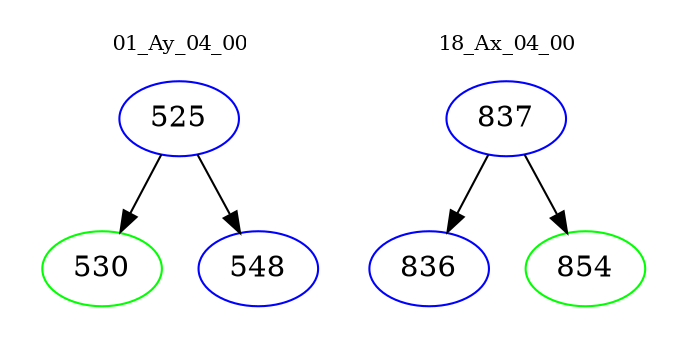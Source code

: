 digraph{
subgraph cluster_0 {
color = white
label = "01_Ay_04_00";
fontsize=10;
T0_525 [label="525", color="blue"]
T0_525 -> T0_530 [color="black"]
T0_530 [label="530", color="green"]
T0_525 -> T0_548 [color="black"]
T0_548 [label="548", color="blue"]
}
subgraph cluster_1 {
color = white
label = "18_Ax_04_00";
fontsize=10;
T1_837 [label="837", color="blue"]
T1_837 -> T1_836 [color="black"]
T1_836 [label="836", color="blue"]
T1_837 -> T1_854 [color="black"]
T1_854 [label="854", color="green"]
}
}
